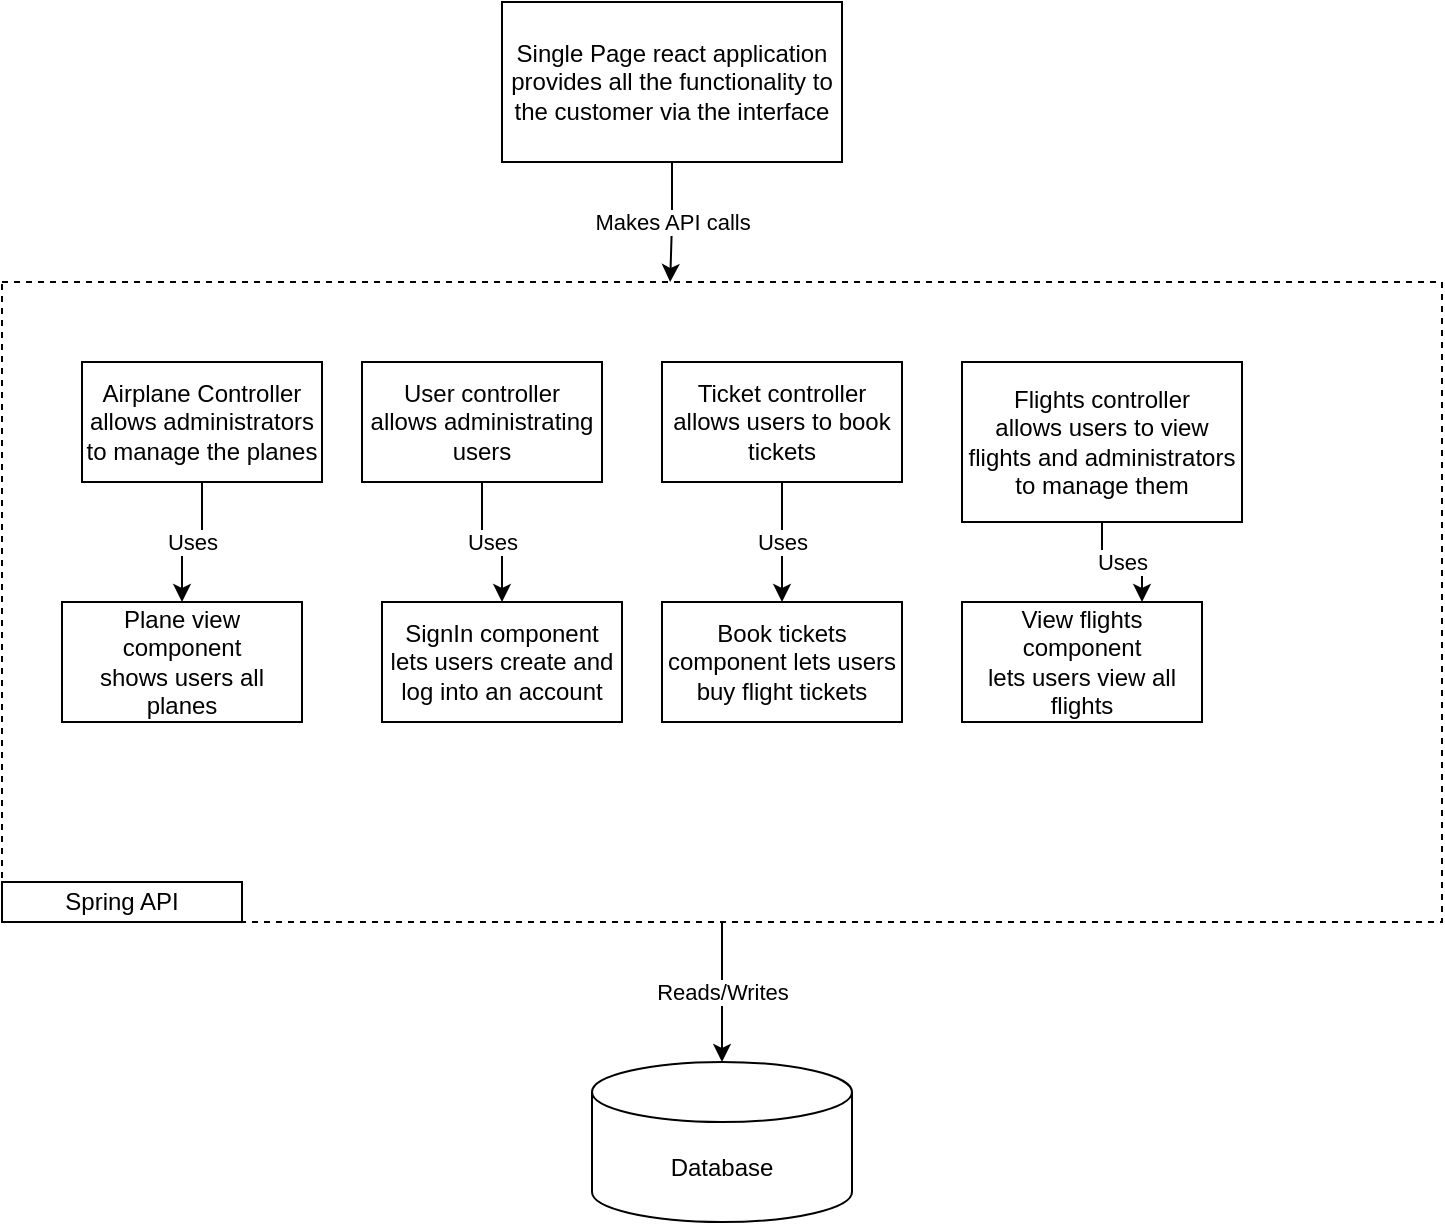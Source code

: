 <mxfile version="14.4.3" type="device"><diagram id="_VxfTE99ZJ8ja3YRFy2H" name="Page-1"><mxGraphModel dx="1038" dy="500" grid="1" gridSize="10" guides="1" tooltips="1" connect="1" arrows="1" fold="1" page="1" pageScale="1" pageWidth="850" pageHeight="1100" math="0" shadow="0"><root><mxCell id="0"/><mxCell id="1" parent="0"/><mxCell id="i6XP7V4KJK-lyJ0nfHtt-19" value="Makes API calls" style="edgeStyle=orthogonalEdgeStyle;rounded=0;orthogonalLoop=1;jettySize=auto;html=1;entryX=0.464;entryY=0;entryDx=0;entryDy=0;entryPerimeter=0;" edge="1" parent="1" source="i6XP7V4KJK-lyJ0nfHtt-1" target="i6XP7V4KJK-lyJ0nfHtt-2"><mxGeometry relative="1" as="geometry"/></mxCell><mxCell id="i6XP7V4KJK-lyJ0nfHtt-1" value="Single Page react application provides all the functionality to the customer via the interface" style="rounded=0;whiteSpace=wrap;html=1;" vertex="1" parent="1"><mxGeometry x="330" y="20" width="170" height="80" as="geometry"/></mxCell><mxCell id="i6XP7V4KJK-lyJ0nfHtt-8" value="Reads/Writes" style="edgeStyle=orthogonalEdgeStyle;rounded=0;orthogonalLoop=1;jettySize=auto;html=1;" edge="1" parent="1" source="i6XP7V4KJK-lyJ0nfHtt-2" target="i6XP7V4KJK-lyJ0nfHtt-9"><mxGeometry relative="1" as="geometry"><mxPoint x="440" y="520" as="targetPoint"/></mxGeometry></mxCell><mxCell id="i6XP7V4KJK-lyJ0nfHtt-2" value="" style="rounded=0;whiteSpace=wrap;html=1;fillColor=none;dashed=1;" vertex="1" parent="1"><mxGeometry x="80" y="160" width="720" height="320" as="geometry"/></mxCell><mxCell id="i6XP7V4KJK-lyJ0nfHtt-3" value="Spring API" style="rounded=0;whiteSpace=wrap;html=1;" vertex="1" parent="1"><mxGeometry x="80" y="460" width="120" height="20" as="geometry"/></mxCell><mxCell id="i6XP7V4KJK-lyJ0nfHtt-15" value="Uses" style="edgeStyle=orthogonalEdgeStyle;rounded=0;orthogonalLoop=1;jettySize=auto;html=1;entryX=0.5;entryY=0;entryDx=0;entryDy=0;" edge="1" parent="1" source="i6XP7V4KJK-lyJ0nfHtt-4" target="i6XP7V4KJK-lyJ0nfHtt-13"><mxGeometry relative="1" as="geometry"/></mxCell><mxCell id="i6XP7V4KJK-lyJ0nfHtt-4" value="Airplane Controller&lt;br&gt;allows administrators to manage the planes" style="rounded=0;whiteSpace=wrap;html=1;strokeColor=#000000;fillColor=#ffffff;" vertex="1" parent="1"><mxGeometry x="120" y="200" width="120" height="60" as="geometry"/></mxCell><mxCell id="i6XP7V4KJK-lyJ0nfHtt-16" value="Uses" style="edgeStyle=orthogonalEdgeStyle;rounded=0;orthogonalLoop=1;jettySize=auto;html=1;" edge="1" parent="1" source="i6XP7V4KJK-lyJ0nfHtt-5" target="i6XP7V4KJK-lyJ0nfHtt-11"><mxGeometry relative="1" as="geometry"/></mxCell><mxCell id="i6XP7V4KJK-lyJ0nfHtt-5" value="User controller&lt;br&gt;allows administrating users" style="rounded=0;whiteSpace=wrap;html=1;strokeColor=#000000;fillColor=#ffffff;" vertex="1" parent="1"><mxGeometry x="260" y="200" width="120" height="60" as="geometry"/></mxCell><mxCell id="i6XP7V4KJK-lyJ0nfHtt-17" value="Uses" style="edgeStyle=orthogonalEdgeStyle;rounded=0;orthogonalLoop=1;jettySize=auto;html=1;" edge="1" parent="1" source="i6XP7V4KJK-lyJ0nfHtt-6" target="i6XP7V4KJK-lyJ0nfHtt-14"><mxGeometry relative="1" as="geometry"/></mxCell><mxCell id="i6XP7V4KJK-lyJ0nfHtt-6" value="Ticket controller&lt;br&gt;allows users to book tickets" style="rounded=0;whiteSpace=wrap;html=1;strokeColor=#000000;fillColor=#ffffff;" vertex="1" parent="1"><mxGeometry x="410" y="200" width="120" height="60" as="geometry"/></mxCell><mxCell id="i6XP7V4KJK-lyJ0nfHtt-18" value="Uses" style="edgeStyle=orthogonalEdgeStyle;rounded=0;orthogonalLoop=1;jettySize=auto;html=1;entryX=0.75;entryY=0;entryDx=0;entryDy=0;" edge="1" parent="1" source="i6XP7V4KJK-lyJ0nfHtt-7" target="i6XP7V4KJK-lyJ0nfHtt-12"><mxGeometry relative="1" as="geometry"/></mxCell><mxCell id="i6XP7V4KJK-lyJ0nfHtt-7" value="Flights controller&lt;br&gt;allows users to view flights and administrators to manage them" style="rounded=0;whiteSpace=wrap;html=1;strokeColor=#000000;fillColor=#ffffff;" vertex="1" parent="1"><mxGeometry x="560" y="200" width="140" height="80" as="geometry"/></mxCell><mxCell id="i6XP7V4KJK-lyJ0nfHtt-9" value="Database" style="shape=cylinder3;whiteSpace=wrap;html=1;boundedLbl=1;backgroundOutline=1;size=15;" vertex="1" parent="1"><mxGeometry x="375" y="550" width="130" height="80" as="geometry"/></mxCell><mxCell id="i6XP7V4KJK-lyJ0nfHtt-11" value="SignIn component&lt;br&gt;lets users create and log into an account" style="rounded=0;whiteSpace=wrap;html=1;strokeColor=#000000;fillColor=#ffffff;" vertex="1" parent="1"><mxGeometry x="270" y="320" width="120" height="60" as="geometry"/></mxCell><mxCell id="i6XP7V4KJK-lyJ0nfHtt-12" value="View flights component&lt;br&gt;lets users view all flights" style="rounded=0;whiteSpace=wrap;html=1;strokeColor=#000000;fillColor=#ffffff;" vertex="1" parent="1"><mxGeometry x="560" y="320" width="120" height="60" as="geometry"/></mxCell><mxCell id="i6XP7V4KJK-lyJ0nfHtt-13" value="Plane view component&lt;br&gt;shows users all planes" style="rounded=0;whiteSpace=wrap;html=1;strokeColor=#000000;fillColor=#ffffff;" vertex="1" parent="1"><mxGeometry x="110" y="320" width="120" height="60" as="geometry"/></mxCell><mxCell id="i6XP7V4KJK-lyJ0nfHtt-14" value="Book tickets component lets users buy flight tickets" style="rounded=0;whiteSpace=wrap;html=1;strokeColor=#000000;fillColor=#ffffff;" vertex="1" parent="1"><mxGeometry x="410" y="320" width="120" height="60" as="geometry"/></mxCell></root></mxGraphModel></diagram></mxfile>